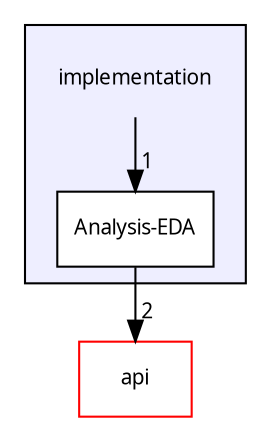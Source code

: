 digraph "implementation" {
  compound=true
  node [ fontsize="10", fontname="FreeSans.ttf"];
  edge [ labelfontsize="10", labelfontname="FreeSans.ttf"];
  subgraph clusterdir_ed7c47a03c091bb19436c59342bc9555 {
    graph [ bgcolor="#eeeeff", pencolor="black", label="" URL="dir_ed7c47a03c091bb19436c59342bc9555.html"];
    dir_ed7c47a03c091bb19436c59342bc9555 [shape=plaintext label="implementation"];
    dir_c2ef99c37d63a3340b060f646fbb5219 [shape=box label="Analysis-EDA" color="black" fillcolor="white" style="filled" URL="dir_c2ef99c37d63a3340b060f646fbb5219.html"];
  }
  dir_0188a3e6da905bc60aceb35bf790b8c9 [shape=box label="api" fillcolor="white" style="filled" color="red" URL="dir_0188a3e6da905bc60aceb35bf790b8c9.html"];
  dir_ed7c47a03c091bb19436c59342bc9555->dir_c2ef99c37d63a3340b060f646fbb5219 [headlabel="1", labeldistance=1.5 headhref="dir_000006_000007.html"];
  dir_c2ef99c37d63a3340b060f646fbb5219->dir_0188a3e6da905bc60aceb35bf790b8c9 [headlabel="2", labeldistance=1.5 headhref="dir_000007_000000.html"];
}
